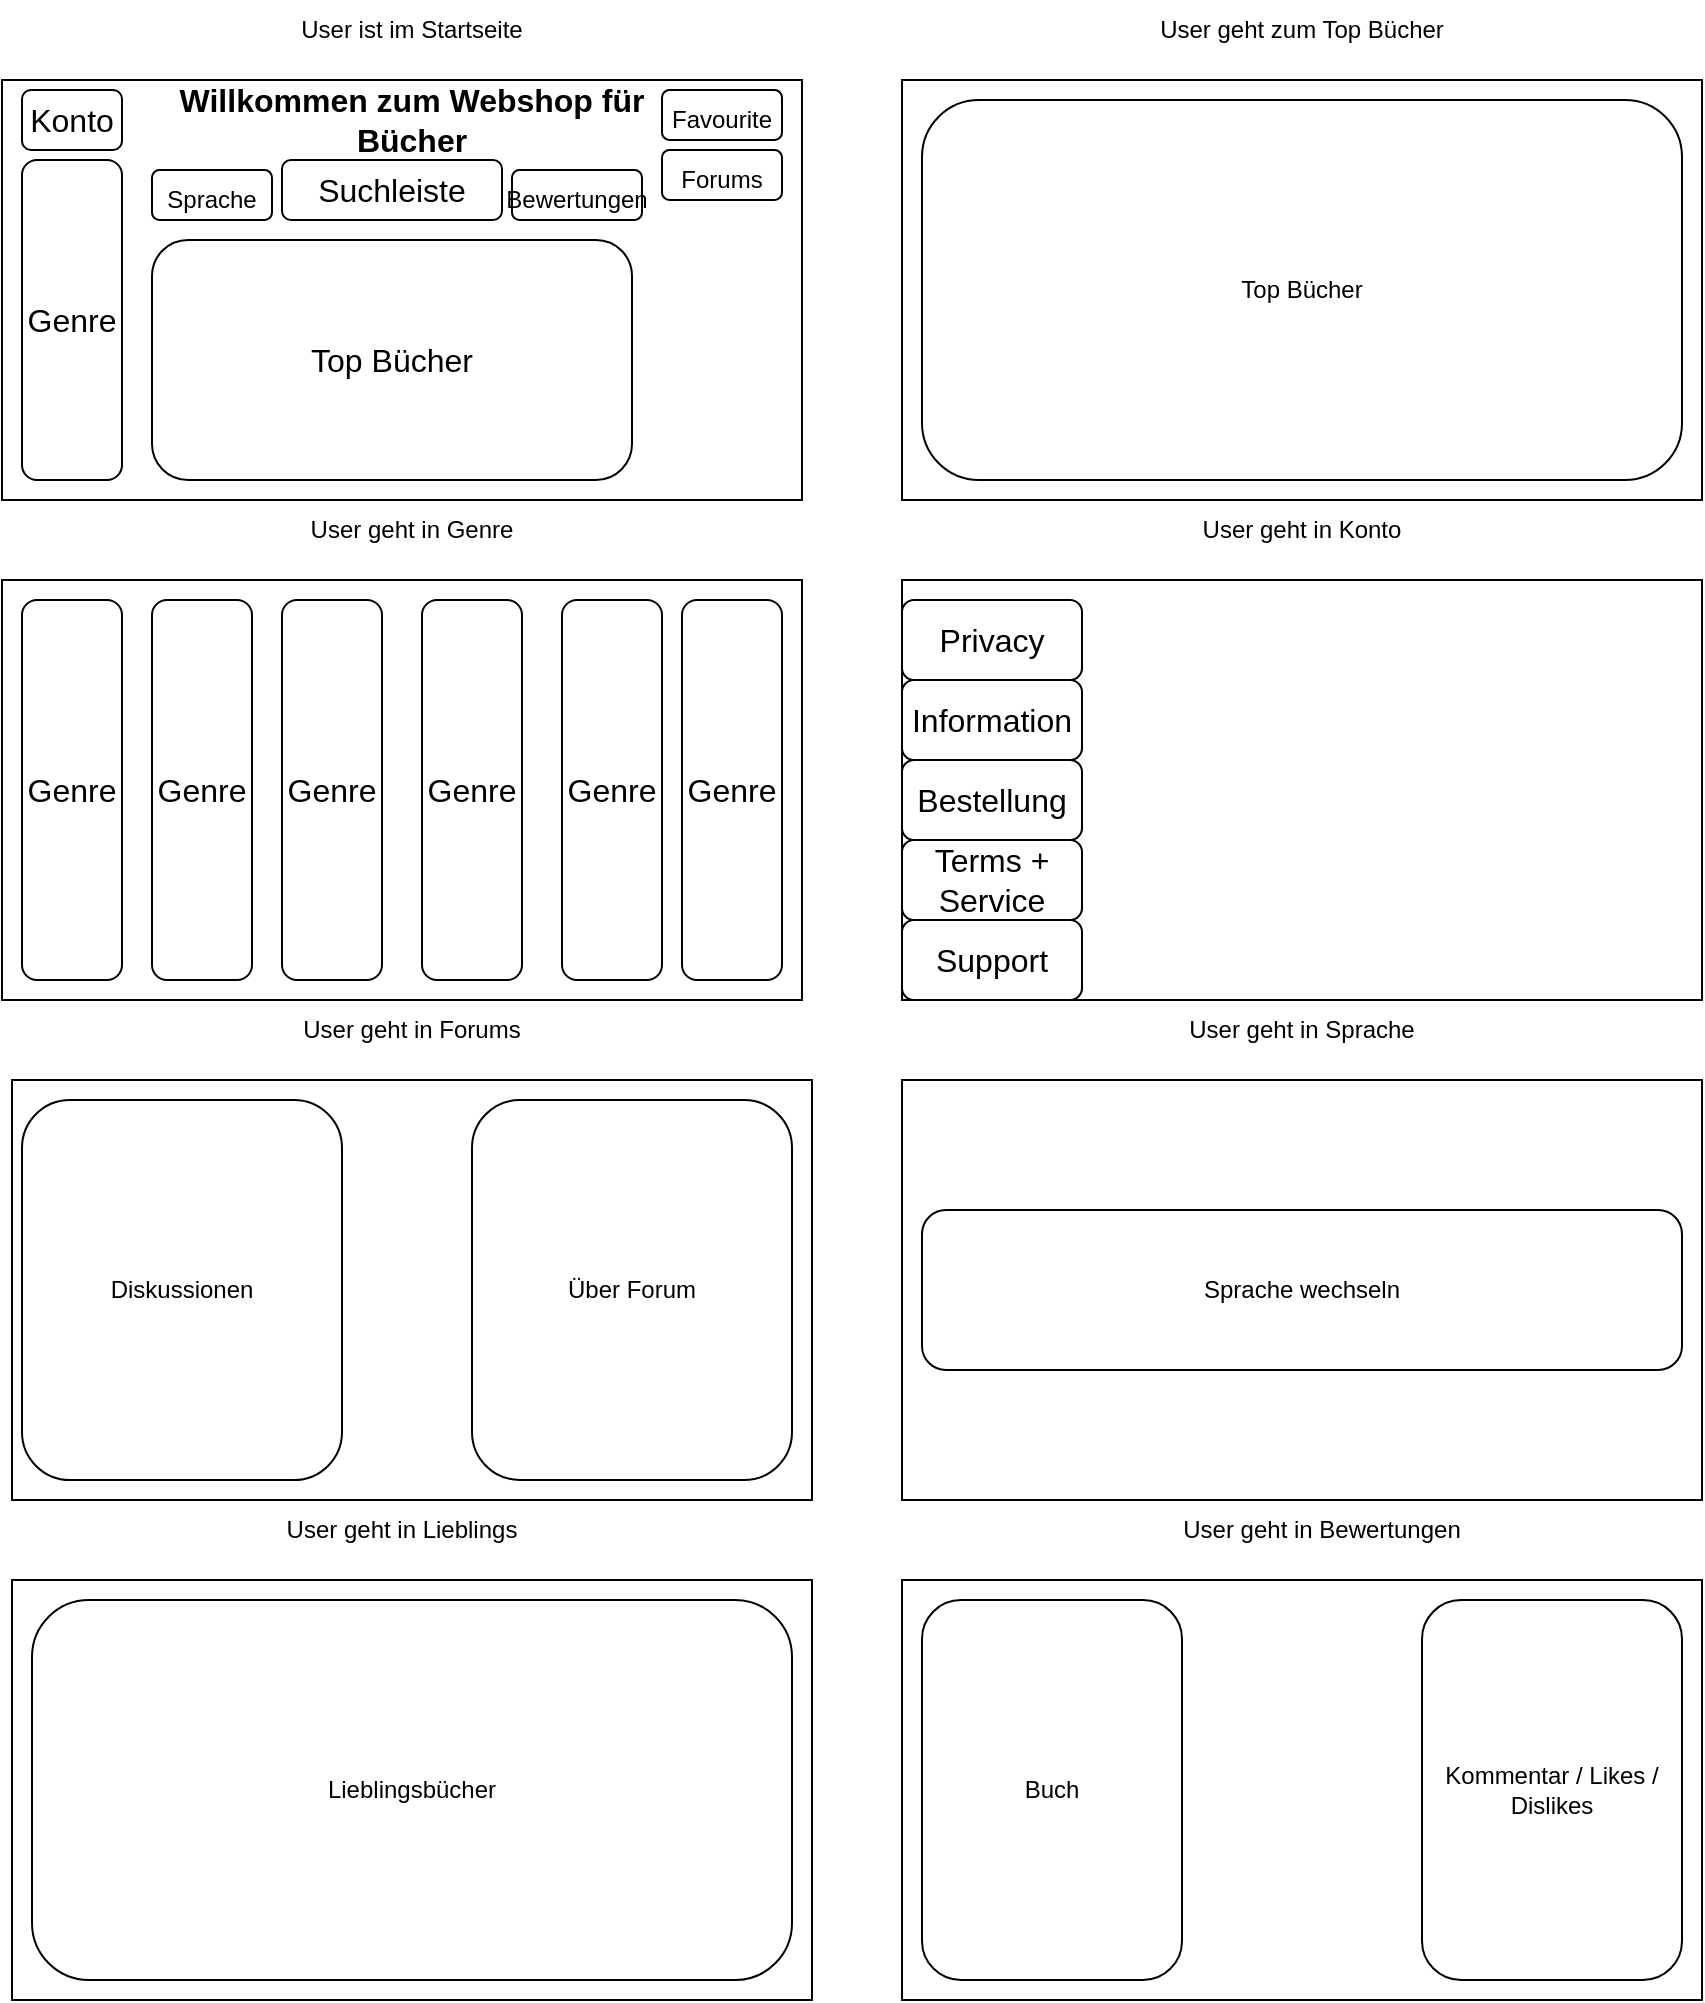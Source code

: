 <mxfile version="19.0.3" type="device"><diagram id="lNHhpuSlAF34muwr7A1F" name="Page-1"><mxGraphModel dx="1966" dy="998" grid="1" gridSize="10" guides="1" tooltips="1" connect="1" arrows="1" fold="1" page="1" pageScale="1" pageWidth="850" pageHeight="1100" math="0" shadow="0"><root><mxCell id="0"/><mxCell id="1" parent="0"/><mxCell id="LCGVCWos7qvtG7tU--il-2" value="" style="rounded=0;whiteSpace=wrap;html=1;" parent="1" vertex="1"><mxGeometry y="40" width="400" height="210" as="geometry"/></mxCell><mxCell id="LCGVCWos7qvtG7tU--il-3" value="&lt;b&gt;&lt;font style=&quot;font-size: 16px;&quot;&gt;Willkommen zum Webshop für Bücher&lt;/font&gt;&lt;/b&gt;" style="text;html=1;strokeColor=none;fillColor=none;align=center;verticalAlign=middle;whiteSpace=wrap;rounded=0;" parent="1" vertex="1"><mxGeometry x="60" y="50" width="290" height="20" as="geometry"/></mxCell><mxCell id="LCGVCWos7qvtG7tU--il-7" value="Suchleiste" style="rounded=1;whiteSpace=wrap;html=1;fontSize=16;" parent="1" vertex="1"><mxGeometry x="140" y="80" width="110" height="30" as="geometry"/></mxCell><mxCell id="LCGVCWos7qvtG7tU--il-8" value="Top Bücher" style="rounded=1;whiteSpace=wrap;html=1;fontSize=16;" parent="1" vertex="1"><mxGeometry x="75" y="120" width="240" height="120" as="geometry"/></mxCell><mxCell id="LCGVCWos7qvtG7tU--il-10" value="Genre" style="rounded=1;whiteSpace=wrap;html=1;fontSize=16;" parent="1" vertex="1"><mxGeometry x="10" y="80" width="50" height="160" as="geometry"/></mxCell><mxCell id="LCGVCWos7qvtG7tU--il-11" value="Konto" style="rounded=1;whiteSpace=wrap;html=1;fontSize=16;" parent="1" vertex="1"><mxGeometry x="10" y="45" width="50" height="30" as="geometry"/></mxCell><mxCell id="LCGVCWos7qvtG7tU--il-12" value="&lt;font style=&quot;font-size: 12px;&quot;&gt;Favourite&lt;/font&gt;" style="rounded=1;whiteSpace=wrap;html=1;fontSize=16;" parent="1" vertex="1"><mxGeometry x="330" y="45" width="60" height="25" as="geometry"/></mxCell><mxCell id="LCGVCWos7qvtG7tU--il-13" value="&lt;font style=&quot;font-size: 12px;&quot;&gt;Forums&lt;/font&gt;" style="rounded=1;whiteSpace=wrap;html=1;fontSize=16;" parent="1" vertex="1"><mxGeometry x="330" y="75" width="60" height="25" as="geometry"/></mxCell><mxCell id="LCGVCWos7qvtG7tU--il-14" value="&lt;font style=&quot;font-size: 12px;&quot;&gt;Sprache&lt;/font&gt;" style="rounded=1;whiteSpace=wrap;html=1;fontSize=16;" parent="1" vertex="1"><mxGeometry x="75" y="85" width="60" height="25" as="geometry"/></mxCell><mxCell id="LCGVCWos7qvtG7tU--il-15" value="User ist im Startseite" style="text;html=1;strokeColor=none;fillColor=none;align=center;verticalAlign=middle;whiteSpace=wrap;rounded=0;fontSize=12;" parent="1" vertex="1"><mxGeometry x="65" width="280" height="30" as="geometry"/></mxCell><mxCell id="LCGVCWos7qvtG7tU--il-16" value="User geht zum Top Bücher" style="text;html=1;strokeColor=none;fillColor=none;align=center;verticalAlign=middle;whiteSpace=wrap;rounded=0;fontSize=12;" parent="1" vertex="1"><mxGeometry x="510" width="280" height="30" as="geometry"/></mxCell><mxCell id="LCGVCWos7qvtG7tU--il-17" value="" style="rounded=0;whiteSpace=wrap;html=1;" parent="1" vertex="1"><mxGeometry x="450" y="40" width="400" height="210" as="geometry"/></mxCell><mxCell id="LCGVCWos7qvtG7tU--il-18" value="Top Bücher" style="rounded=1;whiteSpace=wrap;html=1;fontSize=12;" parent="1" vertex="1"><mxGeometry x="460" y="50" width="380" height="190" as="geometry"/></mxCell><mxCell id="LCGVCWos7qvtG7tU--il-19" value="" style="rounded=0;whiteSpace=wrap;html=1;" parent="1" vertex="1"><mxGeometry y="290" width="400" height="210" as="geometry"/></mxCell><mxCell id="LCGVCWos7qvtG7tU--il-20" value="User geht in Genre" style="text;html=1;strokeColor=none;fillColor=none;align=center;verticalAlign=middle;whiteSpace=wrap;rounded=0;fontSize=12;" parent="1" vertex="1"><mxGeometry x="65" y="250" width="280" height="30" as="geometry"/></mxCell><mxCell id="LCGVCWos7qvtG7tU--il-21" value="Genre" style="rounded=1;whiteSpace=wrap;html=1;fontSize=16;" parent="1" vertex="1"><mxGeometry x="10" y="300" width="50" height="190" as="geometry"/></mxCell><mxCell id="LCGVCWos7qvtG7tU--il-22" value="Genre" style="rounded=1;whiteSpace=wrap;html=1;fontSize=16;" parent="1" vertex="1"><mxGeometry x="75" y="300" width="50" height="190" as="geometry"/></mxCell><mxCell id="LCGVCWos7qvtG7tU--il-23" value="Genre" style="rounded=1;whiteSpace=wrap;html=1;fontSize=16;" parent="1" vertex="1"><mxGeometry x="140" y="300" width="50" height="190" as="geometry"/></mxCell><mxCell id="LCGVCWos7qvtG7tU--il-24" value="Genre" style="rounded=1;whiteSpace=wrap;html=1;fontSize=16;" parent="1" vertex="1"><mxGeometry x="210" y="300" width="50" height="190" as="geometry"/></mxCell><mxCell id="LCGVCWos7qvtG7tU--il-25" value="Genre" style="rounded=1;whiteSpace=wrap;html=1;fontSize=16;" parent="1" vertex="1"><mxGeometry x="280" y="300" width="50" height="190" as="geometry"/></mxCell><mxCell id="LCGVCWos7qvtG7tU--il-26" value="Genre" style="rounded=1;whiteSpace=wrap;html=1;fontSize=16;" parent="1" vertex="1"><mxGeometry x="340" y="300" width="50" height="190" as="geometry"/></mxCell><mxCell id="LCGVCWos7qvtG7tU--il-27" value="User geht in Konto" style="text;html=1;strokeColor=none;fillColor=none;align=center;verticalAlign=middle;whiteSpace=wrap;rounded=0;fontSize=12;" parent="1" vertex="1"><mxGeometry x="510" y="250" width="280" height="30" as="geometry"/></mxCell><mxCell id="LCGVCWos7qvtG7tU--il-28" value="" style="rounded=0;whiteSpace=wrap;html=1;" parent="1" vertex="1"><mxGeometry x="450" y="290" width="400" height="210" as="geometry"/></mxCell><mxCell id="LCGVCWos7qvtG7tU--il-29" value="Information" style="rounded=1;whiteSpace=wrap;html=1;fontSize=16;" parent="1" vertex="1"><mxGeometry x="450" y="340" width="90" height="40" as="geometry"/></mxCell><mxCell id="LCGVCWos7qvtG7tU--il-30" value="Bestellung" style="rounded=1;whiteSpace=wrap;html=1;fontSize=16;" parent="1" vertex="1"><mxGeometry x="450" y="380" width="90" height="40" as="geometry"/></mxCell><mxCell id="LCGVCWos7qvtG7tU--il-31" value="Support" style="rounded=1;whiteSpace=wrap;html=1;fontSize=16;" parent="1" vertex="1"><mxGeometry x="450" y="460" width="90" height="40" as="geometry"/></mxCell><mxCell id="LCGVCWos7qvtG7tU--il-33" value="Privacy" style="rounded=1;whiteSpace=wrap;html=1;fontSize=16;" parent="1" vertex="1"><mxGeometry x="450" y="300" width="90" height="40" as="geometry"/></mxCell><mxCell id="LCGVCWos7qvtG7tU--il-34" value="" style="rounded=0;whiteSpace=wrap;html=1;" parent="1" vertex="1"><mxGeometry x="5" y="540" width="400" height="210" as="geometry"/></mxCell><mxCell id="LCGVCWos7qvtG7tU--il-35" value="User geht in Forums" style="text;html=1;strokeColor=none;fillColor=none;align=center;verticalAlign=middle;whiteSpace=wrap;rounded=0;fontSize=12;" parent="1" vertex="1"><mxGeometry x="65" y="500" width="280" height="30" as="geometry"/></mxCell><mxCell id="LCGVCWos7qvtG7tU--il-36" value="User geht in Sprache" style="text;html=1;strokeColor=none;fillColor=none;align=center;verticalAlign=middle;whiteSpace=wrap;rounded=0;fontSize=12;" parent="1" vertex="1"><mxGeometry x="510" y="500" width="280" height="30" as="geometry"/></mxCell><mxCell id="LCGVCWos7qvtG7tU--il-37" value="" style="rounded=0;whiteSpace=wrap;html=1;" parent="1" vertex="1"><mxGeometry x="450" y="540" width="400" height="210" as="geometry"/></mxCell><mxCell id="LCGVCWos7qvtG7tU--il-38" value="User geht in Lieblings" style="text;html=1;strokeColor=none;fillColor=none;align=center;verticalAlign=middle;whiteSpace=wrap;rounded=0;fontSize=12;" parent="1" vertex="1"><mxGeometry x="60" y="750" width="280" height="30" as="geometry"/></mxCell><mxCell id="LCGVCWos7qvtG7tU--il-39" value="" style="rounded=0;whiteSpace=wrap;html=1;" parent="1" vertex="1"><mxGeometry x="5" y="790" width="400" height="210" as="geometry"/></mxCell><mxCell id="LCGVCWos7qvtG7tU--il-40" value="&lt;font style=&quot;font-size: 12px;&quot;&gt;Bewertungen&lt;/font&gt;" style="rounded=1;whiteSpace=wrap;html=1;fontSize=16;" parent="1" vertex="1"><mxGeometry x="255" y="85" width="65" height="25" as="geometry"/></mxCell><mxCell id="LCGVCWos7qvtG7tU--il-41" value="User geht in Bewertungen" style="text;html=1;strokeColor=none;fillColor=none;align=center;verticalAlign=middle;whiteSpace=wrap;rounded=0;fontSize=12;" parent="1" vertex="1"><mxGeometry x="520" y="750" width="280" height="30" as="geometry"/></mxCell><mxCell id="LCGVCWos7qvtG7tU--il-42" value="" style="rounded=0;whiteSpace=wrap;html=1;" parent="1" vertex="1"><mxGeometry x="450" y="790" width="400" height="210" as="geometry"/></mxCell><mxCell id="LCGVCWos7qvtG7tU--il-43" value="Lieblingsbücher" style="rounded=1;whiteSpace=wrap;html=1;fontSize=12;" parent="1" vertex="1"><mxGeometry x="15" y="800" width="380" height="190" as="geometry"/></mxCell><mxCell id="LCGVCWos7qvtG7tU--il-44" value="Diskussionen" style="rounded=1;whiteSpace=wrap;html=1;fontSize=12;" parent="1" vertex="1"><mxGeometry x="10" y="550" width="160" height="190" as="geometry"/></mxCell><mxCell id="LCGVCWos7qvtG7tU--il-45" value="Über Forum" style="rounded=1;whiteSpace=wrap;html=1;fontSize=12;" parent="1" vertex="1"><mxGeometry x="235" y="550" width="160" height="190" as="geometry"/></mxCell><mxCell id="LCGVCWos7qvtG7tU--il-46" value="Sprache wechseln" style="rounded=1;whiteSpace=wrap;html=1;fontSize=12;" parent="1" vertex="1"><mxGeometry x="460" y="605" width="380" height="80" as="geometry"/></mxCell><mxCell id="0WJnvpI_hJDi9RpRdEwA-1" value="Buch" style="rounded=1;whiteSpace=wrap;html=1;fontSize=12;" parent="1" vertex="1"><mxGeometry x="460" y="800" width="130" height="190" as="geometry"/></mxCell><mxCell id="0WJnvpI_hJDi9RpRdEwA-2" value="Kommentar / Likes / Dislikes" style="rounded=1;whiteSpace=wrap;html=1;fontSize=12;" parent="1" vertex="1"><mxGeometry x="710" y="800" width="130" height="190" as="geometry"/></mxCell><mxCell id="0WJnvpI_hJDi9RpRdEwA-3" value="Terms + Service" style="rounded=1;whiteSpace=wrap;html=1;fontSize=16;" parent="1" vertex="1"><mxGeometry x="450" y="420" width="90" height="40" as="geometry"/></mxCell></root></mxGraphModel></diagram></mxfile>